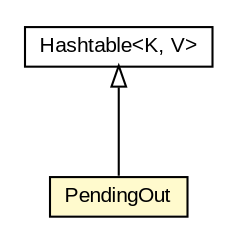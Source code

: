 #!/usr/local/bin/dot
#
# Class diagram 
# Generated by UMLGraph version 5.3 (http://www.umlgraph.org/)
#

digraph G {
	edge [fontname="arial",fontsize=10,labelfontname="arial",labelfontsize=10];
	node [fontname="arial",fontsize=10,shape=plaintext];
	nodesep=0.25;
	ranksep=0.5;
	// context.arch.service.helper.PendingOut
	c30894 [label=<<table title="context.arch.service.helper.PendingOut" border="0" cellborder="1" cellspacing="0" cellpadding="2" port="p" bgcolor="lemonChiffon" href="./PendingOut.html">
		<tr><td><table border="0" cellspacing="0" cellpadding="1">
<tr><td align="center" balign="center"> PendingOut </td></tr>
		</table></td></tr>
		</table>>, fontname="arial", fontcolor="black", fontsize=10.0];
	//context.arch.service.helper.PendingOut extends java.util.Hashtable<java.lang.String, context.arch.service.helper.ServiceInput>
	c31248:p -> c30894:p [dir=back,arrowtail=empty];
	// java.util.Hashtable<K, V>
	c31248 [label=<<table title="java.util.Hashtable" border="0" cellborder="1" cellspacing="0" cellpadding="2" port="p" href="http://java.sun.com/j2se/1.4.2/docs/api/java/util/Hashtable.html">
		<tr><td><table border="0" cellspacing="0" cellpadding="1">
<tr><td align="center" balign="center"> Hashtable&lt;K, V&gt; </td></tr>
		</table></td></tr>
		</table>>, fontname="arial", fontcolor="black", fontsize=10.0];
}

